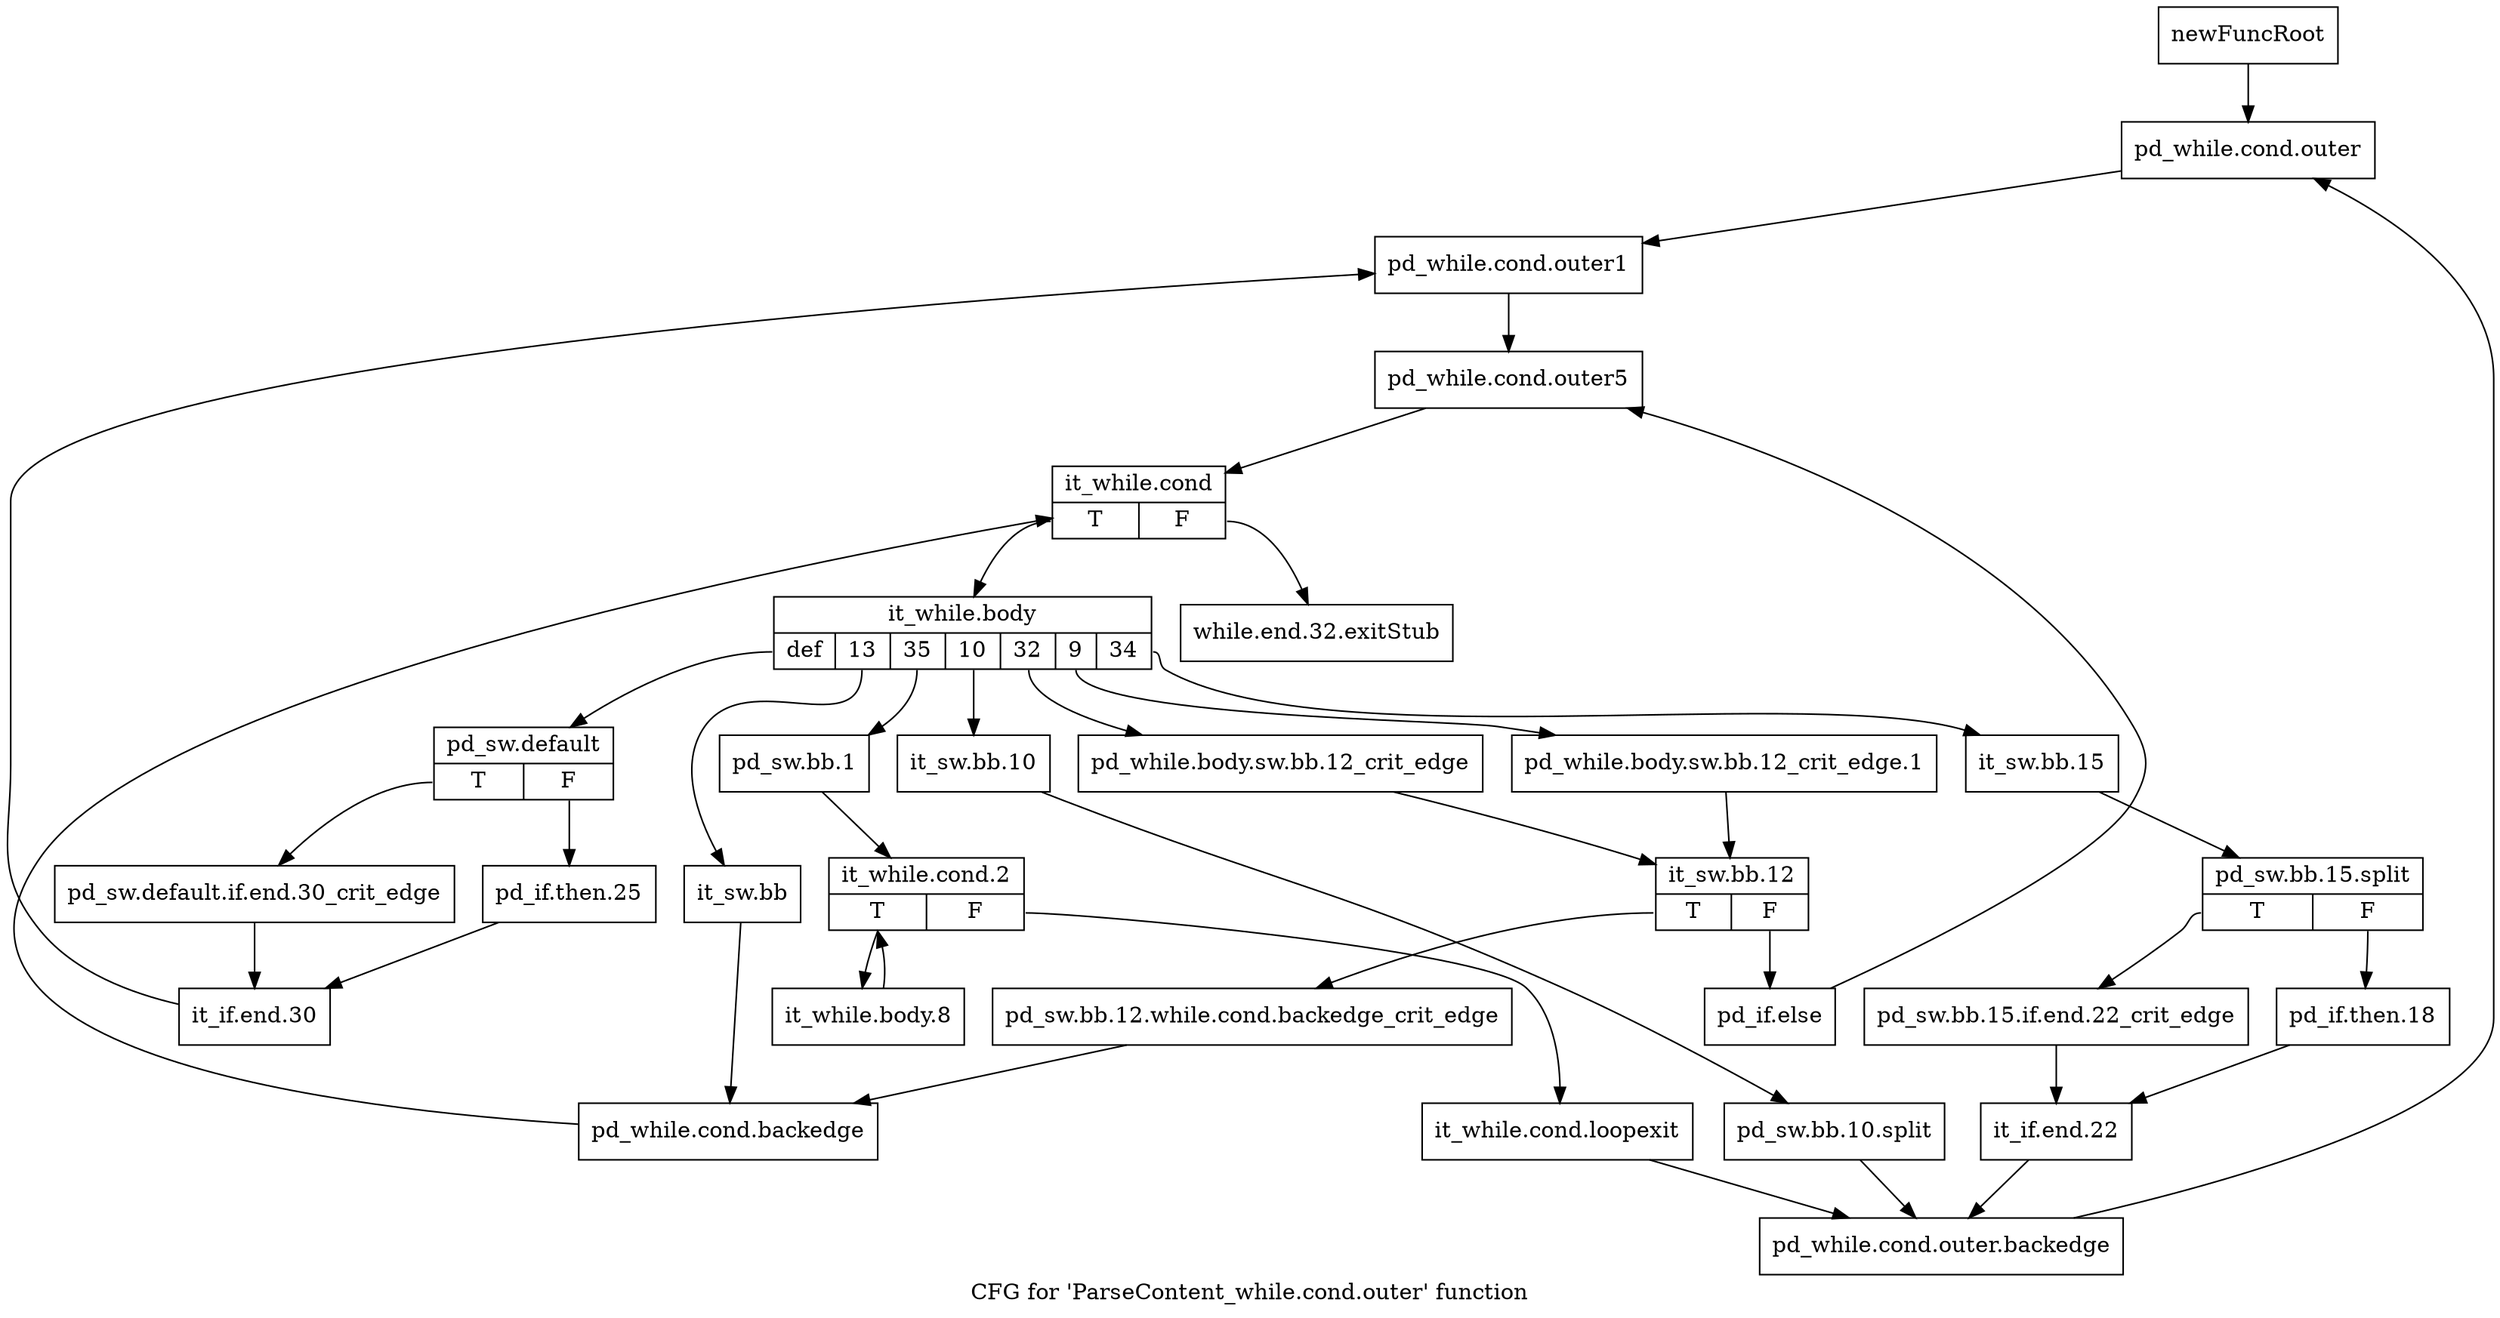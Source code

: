 digraph "CFG for 'ParseContent_while.cond.outer' function" {
	label="CFG for 'ParseContent_while.cond.outer' function";

	Node0x2364b40 [shape=record,label="{newFuncRoot}"];
	Node0x2364b40 -> Node0x2364be0;
	Node0x2364b90 [shape=record,label="{while.end.32.exitStub}"];
	Node0x2364be0 [shape=record,label="{pd_while.cond.outer}"];
	Node0x2364be0 -> Node0x2364c30;
	Node0x2364c30 [shape=record,label="{pd_while.cond.outer1}"];
	Node0x2364c30 -> Node0x2364c80;
	Node0x2364c80 [shape=record,label="{pd_while.cond.outer5}"];
	Node0x2364c80 -> Node0x2364cd0;
	Node0x2364cd0 [shape=record,label="{it_while.cond|{<s0>T|<s1>F}}"];
	Node0x2364cd0:s0 -> Node0x2364d20;
	Node0x2364cd0:s1 -> Node0x2364b90;
	Node0x2364d20 [shape=record,label="{it_while.body|{<s0>def|<s1>13|<s2>35|<s3>10|<s4>32|<s5>9|<s6>34}}"];
	Node0x2364d20:s0 -> Node0x23652c0;
	Node0x2364d20:s1 -> Node0x2365220;
	Node0x2364d20:s2 -> Node0x2365090;
	Node0x2364d20:s3 -> Node0x2365040;
	Node0x2364d20:s4 -> Node0x2364f00;
	Node0x2364d20:s5 -> Node0x2364eb0;
	Node0x2364d20:s6 -> Node0x2364d70;
	Node0x2364d70 [shape=record,label="{it_sw.bb.15}"];
	Node0x2364d70 -> Node0x33f9f60;
	Node0x33f9f60 [shape=record,label="{pd_sw.bb.15.split|{<s0>T|<s1>F}}"];
	Node0x33f9f60:s0 -> Node0x2364e10;
	Node0x33f9f60:s1 -> Node0x2364dc0;
	Node0x2364dc0 [shape=record,label="{pd_if.then.18}"];
	Node0x2364dc0 -> Node0x2364e60;
	Node0x2364e10 [shape=record,label="{pd_sw.bb.15.if.end.22_crit_edge}"];
	Node0x2364e10 -> Node0x2364e60;
	Node0x2364e60 [shape=record,label="{it_if.end.22}"];
	Node0x2364e60 -> Node0x2365180;
	Node0x2364eb0 [shape=record,label="{pd_while.body.sw.bb.12_crit_edge.1}"];
	Node0x2364eb0 -> Node0x2364f50;
	Node0x2364f00 [shape=record,label="{pd_while.body.sw.bb.12_crit_edge}"];
	Node0x2364f00 -> Node0x2364f50;
	Node0x2364f50 [shape=record,label="{it_sw.bb.12|{<s0>T|<s1>F}}"];
	Node0x2364f50:s0 -> Node0x2364ff0;
	Node0x2364f50:s1 -> Node0x2364fa0;
	Node0x2364fa0 [shape=record,label="{pd_if.else}"];
	Node0x2364fa0 -> Node0x2364c80;
	Node0x2364ff0 [shape=record,label="{pd_sw.bb.12.while.cond.backedge_crit_edge}"];
	Node0x2364ff0 -> Node0x2365270;
	Node0x2365040 [shape=record,label="{it_sw.bb.10}"];
	Node0x2365040 -> Node0x338a410;
	Node0x338a410 [shape=record,label="{pd_sw.bb.10.split}"];
	Node0x338a410 -> Node0x2365180;
	Node0x2365090 [shape=record,label="{pd_sw.bb.1}"];
	Node0x2365090 -> Node0x23650e0;
	Node0x23650e0 [shape=record,label="{it_while.cond.2|{<s0>T|<s1>F}}"];
	Node0x23650e0:s0 -> Node0x23651d0;
	Node0x23650e0:s1 -> Node0x2365130;
	Node0x2365130 [shape=record,label="{it_while.cond.loopexit}"];
	Node0x2365130 -> Node0x2365180;
	Node0x2365180 [shape=record,label="{pd_while.cond.outer.backedge}"];
	Node0x2365180 -> Node0x2364be0;
	Node0x23651d0 [shape=record,label="{it_while.body.8}"];
	Node0x23651d0 -> Node0x23650e0;
	Node0x2365220 [shape=record,label="{it_sw.bb}"];
	Node0x2365220 -> Node0x2365270;
	Node0x2365270 [shape=record,label="{pd_while.cond.backedge}"];
	Node0x2365270 -> Node0x2364cd0;
	Node0x23652c0 [shape=record,label="{pd_sw.default|{<s0>T|<s1>F}}"];
	Node0x23652c0:s0 -> Node0x2365360;
	Node0x23652c0:s1 -> Node0x2365310;
	Node0x2365310 [shape=record,label="{pd_if.then.25}"];
	Node0x2365310 -> Node0x23653b0;
	Node0x2365360 [shape=record,label="{pd_sw.default.if.end.30_crit_edge}"];
	Node0x2365360 -> Node0x23653b0;
	Node0x23653b0 [shape=record,label="{it_if.end.30}"];
	Node0x23653b0 -> Node0x2364c30;
}
